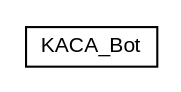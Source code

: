 #!/usr/local/bin/dot
#
# Class diagram 
# Generated by UMLGraph version 5.1 (http://www.umlgraph.org/)
#

digraph G {
	edge [fontname="arial",fontsize=10,labelfontname="arial",labelfontsize=10];
	node [fontname="arial",fontsize=10,shape=plaintext];
	nodesep=0.25;
	ranksep=0.5;
	// com.mycompany.botcontest01.KACA_Bot
	c0 [label=<<table title="com.mycompany.botcontest01.KACA_Bot" border="0" cellborder="1" cellspacing="0" cellpadding="2" port="p" href="./KACA_Bot.html">
		<tr><td><table border="0" cellspacing="0" cellpadding="1">
<tr><td align="center" balign="center"> KACA_Bot </td></tr>
		</table></td></tr>
		</table>>, fontname="arial", fontcolor="black", fontsize=10.0];
}

